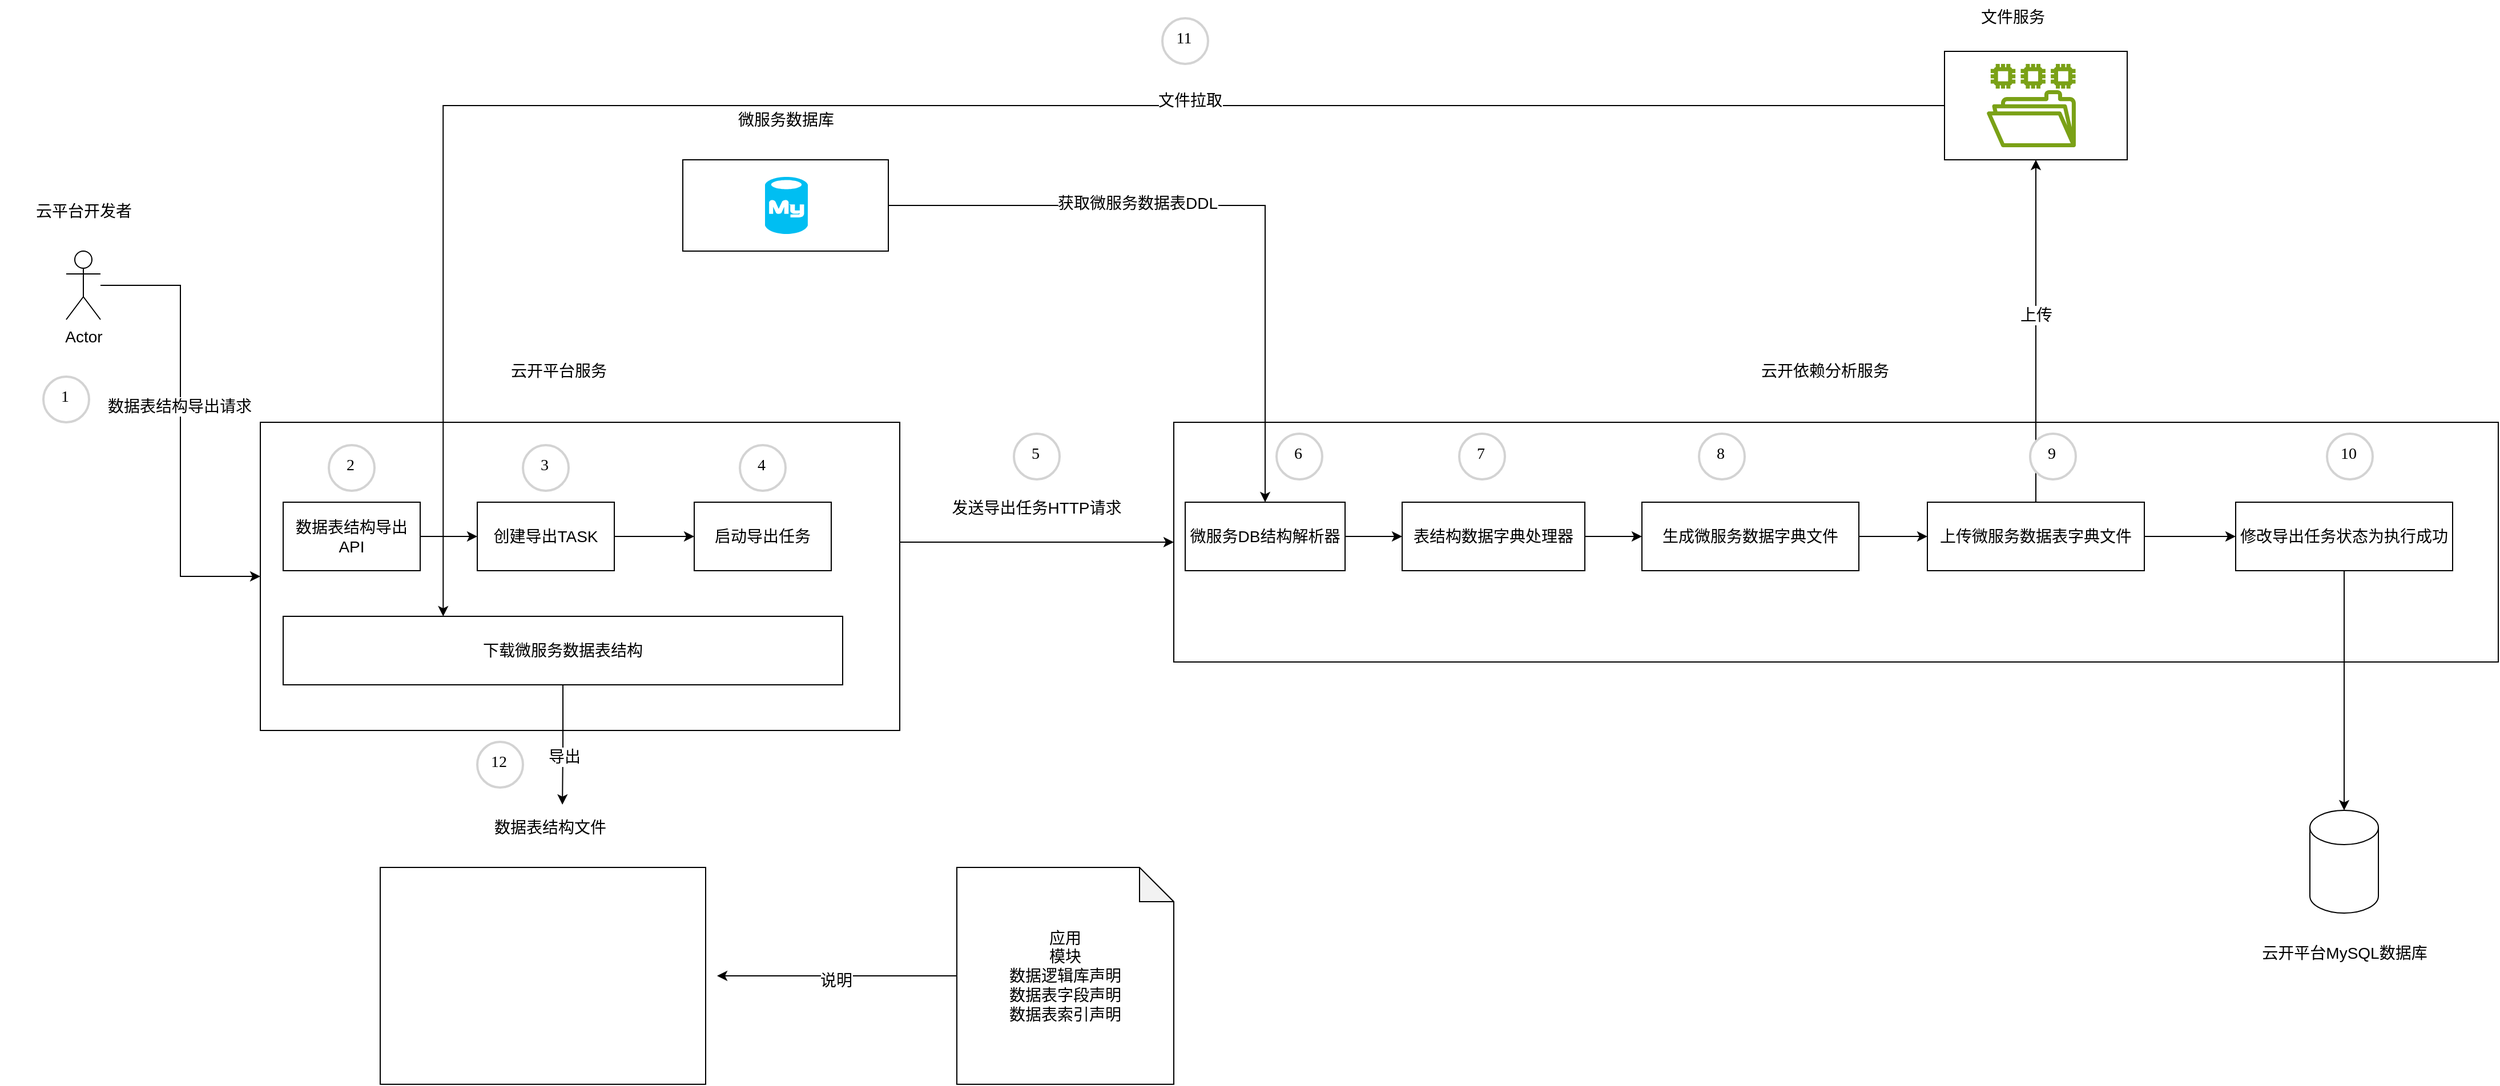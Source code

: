 <mxfile version="24.1.0" type="github">
  <diagram name="Page-1" id="nPVMMded_mv5H2UxPhq2">
    <mxGraphModel dx="2314" dy="1121" grid="1" gridSize="10" guides="1" tooltips="1" connect="1" arrows="1" fold="1" page="1" pageScale="1" pageWidth="827" pageHeight="1169" math="0" shadow="0">
      <root>
        <mxCell id="0" />
        <mxCell id="1" parent="0" />
        <mxCell id="wNURN1DBWPT55cct8M11-5" style="edgeStyle=orthogonalEdgeStyle;rounded=0;orthogonalLoop=1;jettySize=auto;html=1;entryX=0;entryY=0.5;entryDx=0;entryDy=0;fontSize=14;" edge="1" parent="1" source="wNURN1DBWPT55cct8M11-1" target="wNURN1DBWPT55cct8M11-3">
          <mxGeometry relative="1" as="geometry" />
        </mxCell>
        <mxCell id="wNURN1DBWPT55cct8M11-21" value="数据表结构导出请求" style="edgeLabel;html=1;align=center;verticalAlign=middle;resizable=0;points=[];fontSize=14;" vertex="1" connectable="0" parent="wNURN1DBWPT55cct8M11-5">
          <mxGeometry x="-0.112" y="-1" relative="1" as="geometry">
            <mxPoint as="offset" />
          </mxGeometry>
        </mxCell>
        <mxCell id="wNURN1DBWPT55cct8M11-1" value="Actor" style="shape=umlActor;verticalLabelPosition=bottom;verticalAlign=top;html=1;outlineConnect=0;fontSize=14;" vertex="1" parent="1">
          <mxGeometry x="100" y="250" width="30" height="60" as="geometry" />
        </mxCell>
        <mxCell id="wNURN1DBWPT55cct8M11-2" value="云平台开发者" style="text;html=1;align=center;verticalAlign=middle;whiteSpace=wrap;rounded=0;fontSize=14;" vertex="1" parent="1">
          <mxGeometry x="42.5" y="200" width="145" height="30" as="geometry" />
        </mxCell>
        <mxCell id="wNURN1DBWPT55cct8M11-14" style="edgeStyle=orthogonalEdgeStyle;rounded=0;orthogonalLoop=1;jettySize=auto;html=1;entryX=0;entryY=0.5;entryDx=0;entryDy=0;fontSize=14;" edge="1" parent="1" source="wNURN1DBWPT55cct8M11-3" target="wNURN1DBWPT55cct8M11-9">
          <mxGeometry relative="1" as="geometry">
            <Array as="points">
              <mxPoint x="890" y="505" />
              <mxPoint x="890" y="505" />
            </Array>
          </mxGeometry>
        </mxCell>
        <mxCell id="wNURN1DBWPT55cct8M11-3" value="" style="rounded=0;whiteSpace=wrap;html=1;fontSize=14;" vertex="1" parent="1">
          <mxGeometry x="270" y="400" width="560" height="270" as="geometry" />
        </mxCell>
        <mxCell id="wNURN1DBWPT55cct8M11-4" value="云开平台服务" style="text;html=1;align=center;verticalAlign=middle;whiteSpace=wrap;rounded=0;fontSize=14;" vertex="1" parent="1">
          <mxGeometry x="450.5" y="340" width="161" height="30" as="geometry" />
        </mxCell>
        <mxCell id="wNURN1DBWPT55cct8M11-16" value="" style="edgeStyle=orthogonalEdgeStyle;rounded=0;orthogonalLoop=1;jettySize=auto;html=1;fontSize=14;" edge="1" parent="1" source="wNURN1DBWPT55cct8M11-6" target="wNURN1DBWPT55cct8M11-7">
          <mxGeometry relative="1" as="geometry" />
        </mxCell>
        <mxCell id="wNURN1DBWPT55cct8M11-6" value="数据表结构导出API" style="rounded=0;whiteSpace=wrap;html=1;fontSize=14;" vertex="1" parent="1">
          <mxGeometry x="290" y="470" width="120" height="60" as="geometry" />
        </mxCell>
        <mxCell id="wNURN1DBWPT55cct8M11-17" value="" style="edgeStyle=orthogonalEdgeStyle;rounded=0;orthogonalLoop=1;jettySize=auto;html=1;fontSize=14;" edge="1" parent="1" source="wNURN1DBWPT55cct8M11-7" target="wNURN1DBWPT55cct8M11-8">
          <mxGeometry relative="1" as="geometry" />
        </mxCell>
        <mxCell id="wNURN1DBWPT55cct8M11-7" value="创建导出TASK" style="rounded=0;whiteSpace=wrap;html=1;fontSize=14;" vertex="1" parent="1">
          <mxGeometry x="460" y="470" width="120" height="60" as="geometry" />
        </mxCell>
        <mxCell id="wNURN1DBWPT55cct8M11-8" value="启动导出任务" style="rounded=0;whiteSpace=wrap;html=1;fontSize=14;" vertex="1" parent="1">
          <mxGeometry x="650" y="470" width="120" height="60" as="geometry" />
        </mxCell>
        <mxCell id="wNURN1DBWPT55cct8M11-9" value="" style="rounded=0;whiteSpace=wrap;html=1;fontSize=14;" vertex="1" parent="1">
          <mxGeometry x="1070" y="400" width="1160" height="210" as="geometry" />
        </mxCell>
        <mxCell id="wNURN1DBWPT55cct8M11-31" value="" style="edgeStyle=orthogonalEdgeStyle;rounded=0;orthogonalLoop=1;jettySize=auto;html=1;fontSize=14;" edge="1" parent="1" source="wNURN1DBWPT55cct8M11-10" target="wNURN1DBWPT55cct8M11-11">
          <mxGeometry relative="1" as="geometry" />
        </mxCell>
        <mxCell id="wNURN1DBWPT55cct8M11-10" value="微服务DB结构解析器" style="rounded=0;whiteSpace=wrap;html=1;fontSize=14;" vertex="1" parent="1">
          <mxGeometry x="1080" y="470" width="140" height="60" as="geometry" />
        </mxCell>
        <mxCell id="wNURN1DBWPT55cct8M11-32" value="" style="edgeStyle=orthogonalEdgeStyle;rounded=0;orthogonalLoop=1;jettySize=auto;html=1;fontSize=14;" edge="1" parent="1" source="wNURN1DBWPT55cct8M11-11" target="wNURN1DBWPT55cct8M11-12">
          <mxGeometry relative="1" as="geometry" />
        </mxCell>
        <mxCell id="wNURN1DBWPT55cct8M11-11" value="表结构数据字典处理器" style="rounded=0;whiteSpace=wrap;html=1;fontSize=14;" vertex="1" parent="1">
          <mxGeometry x="1270" y="470" width="160" height="60" as="geometry" />
        </mxCell>
        <mxCell id="wNURN1DBWPT55cct8M11-34" value="" style="edgeStyle=orthogonalEdgeStyle;rounded=0;orthogonalLoop=1;jettySize=auto;html=1;fontSize=14;" edge="1" parent="1" source="wNURN1DBWPT55cct8M11-12" target="wNURN1DBWPT55cct8M11-33">
          <mxGeometry relative="1" as="geometry" />
        </mxCell>
        <mxCell id="wNURN1DBWPT55cct8M11-12" value="生成微服务数据字典文件" style="rounded=0;whiteSpace=wrap;html=1;fontSize=14;" vertex="1" parent="1">
          <mxGeometry x="1480" y="470" width="190" height="60" as="geometry" />
        </mxCell>
        <mxCell id="wNURN1DBWPT55cct8M11-13" value="云开依赖分析服务" style="text;html=1;align=center;verticalAlign=middle;whiteSpace=wrap;rounded=0;fontSize=14;" vertex="1" parent="1">
          <mxGeometry x="1560" y="340" width="161" height="30" as="geometry" />
        </mxCell>
        <mxCell id="wNURN1DBWPT55cct8M11-15" value="发送导出任务HTTP请求" style="text;html=1;align=center;verticalAlign=middle;whiteSpace=wrap;rounded=0;fontSize=14;" vertex="1" parent="1">
          <mxGeometry x="850" y="460" width="200" height="30" as="geometry" />
        </mxCell>
        <mxCell id="wNURN1DBWPT55cct8M11-20" value="1" style="ellipse;whiteSpace=wrap;html=1;aspect=fixed;strokeWidth=2;fontFamily=Tahoma;spacingBottom=4;spacingRight=2;strokeColor=#d3d3d3;fontSize=14;" vertex="1" parent="1">
          <mxGeometry x="80" y="360" width="40" height="40" as="geometry" />
        </mxCell>
        <mxCell id="wNURN1DBWPT55cct8M11-22" value="2" style="ellipse;whiteSpace=wrap;html=1;aspect=fixed;strokeWidth=2;fontFamily=Tahoma;spacingBottom=4;spacingRight=2;strokeColor=#d3d3d3;fontSize=14;" vertex="1" parent="1">
          <mxGeometry x="330" y="420" width="40" height="40" as="geometry" />
        </mxCell>
        <mxCell id="wNURN1DBWPT55cct8M11-23" value="3" style="ellipse;whiteSpace=wrap;html=1;aspect=fixed;strokeWidth=2;fontFamily=Tahoma;spacingBottom=4;spacingRight=2;strokeColor=#d3d3d3;fontSize=14;" vertex="1" parent="1">
          <mxGeometry x="500" y="420" width="40" height="40" as="geometry" />
        </mxCell>
        <mxCell id="wNURN1DBWPT55cct8M11-24" value="4" style="ellipse;whiteSpace=wrap;html=1;aspect=fixed;strokeWidth=2;fontFamily=Tahoma;spacingBottom=4;spacingRight=2;strokeColor=#d3d3d3;fontSize=14;" vertex="1" parent="1">
          <mxGeometry x="690" y="420" width="40" height="40" as="geometry" />
        </mxCell>
        <mxCell id="wNURN1DBWPT55cct8M11-25" value="5" style="ellipse;whiteSpace=wrap;html=1;aspect=fixed;strokeWidth=2;fontFamily=Tahoma;spacingBottom=4;spacingRight=2;strokeColor=#d3d3d3;fontSize=14;" vertex="1" parent="1">
          <mxGeometry x="930" y="410" width="40" height="40" as="geometry" />
        </mxCell>
        <mxCell id="wNURN1DBWPT55cct8M11-29" style="edgeStyle=orthogonalEdgeStyle;rounded=0;orthogonalLoop=1;jettySize=auto;html=1;entryX=0.5;entryY=0;entryDx=0;entryDy=0;fontSize=14;" edge="1" parent="1" source="wNURN1DBWPT55cct8M11-26" target="wNURN1DBWPT55cct8M11-10">
          <mxGeometry relative="1" as="geometry" />
        </mxCell>
        <mxCell id="wNURN1DBWPT55cct8M11-30" value="获取微服务数据表DDL" style="edgeLabel;html=1;align=center;verticalAlign=middle;resizable=0;points=[];fontSize=14;" vertex="1" connectable="0" parent="wNURN1DBWPT55cct8M11-29">
          <mxGeometry x="-0.264" y="2" relative="1" as="geometry">
            <mxPoint x="1" as="offset" />
          </mxGeometry>
        </mxCell>
        <mxCell id="wNURN1DBWPT55cct8M11-26" value="" style="rounded=0;whiteSpace=wrap;html=1;fontSize=14;" vertex="1" parent="1">
          <mxGeometry x="640" y="170" width="180" height="80" as="geometry" />
        </mxCell>
        <mxCell id="wNURN1DBWPT55cct8M11-27" value="" style="verticalLabelPosition=bottom;html=1;verticalAlign=top;align=center;strokeColor=none;fillColor=#00BEF2;shape=mxgraph.azure.mysql_database;fontSize=14;" vertex="1" parent="1">
          <mxGeometry x="712" y="185" width="37.5" height="50" as="geometry" />
        </mxCell>
        <mxCell id="wNURN1DBWPT55cct8M11-28" value="微服务数据库" style="text;html=1;align=center;verticalAlign=middle;whiteSpace=wrap;rounded=0;fontSize=14;" vertex="1" parent="1">
          <mxGeometry x="685.38" y="120" width="90.75" height="30" as="geometry" />
        </mxCell>
        <mxCell id="wNURN1DBWPT55cct8M11-39" style="edgeStyle=orthogonalEdgeStyle;rounded=0;orthogonalLoop=1;jettySize=auto;html=1;entryX=0.5;entryY=1;entryDx=0;entryDy=0;fontSize=14;" edge="1" parent="1" source="wNURN1DBWPT55cct8M11-33" target="wNURN1DBWPT55cct8M11-36">
          <mxGeometry relative="1" as="geometry" />
        </mxCell>
        <mxCell id="wNURN1DBWPT55cct8M11-40" value="上传" style="edgeLabel;html=1;align=center;verticalAlign=middle;resizable=0;points=[];fontSize=14;" vertex="1" connectable="0" parent="wNURN1DBWPT55cct8M11-39">
          <mxGeometry x="0.093" y="1" relative="1" as="geometry">
            <mxPoint x="1" as="offset" />
          </mxGeometry>
        </mxCell>
        <mxCell id="wNURN1DBWPT55cct8M11-44" value="" style="edgeStyle=orthogonalEdgeStyle;rounded=0;orthogonalLoop=1;jettySize=auto;html=1;fontSize=14;" edge="1" parent="1" source="wNURN1DBWPT55cct8M11-33" target="wNURN1DBWPT55cct8M11-43">
          <mxGeometry relative="1" as="geometry" />
        </mxCell>
        <mxCell id="wNURN1DBWPT55cct8M11-33" value="上传微服务数据表字典文件" style="rounded=0;whiteSpace=wrap;html=1;fontSize=14;" vertex="1" parent="1">
          <mxGeometry x="1730" y="470" width="190" height="60" as="geometry" />
        </mxCell>
        <mxCell id="wNURN1DBWPT55cct8M11-36" value="" style="rounded=0;whiteSpace=wrap;html=1;fontSize=14;" vertex="1" parent="1">
          <mxGeometry x="1745" y="75" width="160" height="95" as="geometry" />
        </mxCell>
        <mxCell id="wNURN1DBWPT55cct8M11-37" value="" style="sketch=0;outlineConnect=0;fontColor=#232F3E;gradientColor=none;fillColor=#7AA116;strokeColor=none;dashed=0;verticalLabelPosition=bottom;verticalAlign=top;align=center;html=1;fontSize=14;fontStyle=0;aspect=fixed;pointerEvents=1;shape=mxgraph.aws4.file_system;" vertex="1" parent="1">
          <mxGeometry x="1782" y="86" width="78" height="73" as="geometry" />
        </mxCell>
        <mxCell id="wNURN1DBWPT55cct8M11-38" value="文件服务" style="text;html=1;align=center;verticalAlign=middle;whiteSpace=wrap;rounded=0;fontSize=14;" vertex="1" parent="1">
          <mxGeometry x="1775" y="30" width="60" height="30" as="geometry" />
        </mxCell>
        <mxCell id="wNURN1DBWPT55cct8M11-42" value="下载微服务数据表结构" style="rounded=0;whiteSpace=wrap;html=1;fontSize=14;" vertex="1" parent="1">
          <mxGeometry x="290" y="570" width="490" height="60" as="geometry" />
        </mxCell>
        <mxCell id="wNURN1DBWPT55cct8M11-43" value="修改导出任务状态为执行成功" style="rounded=0;whiteSpace=wrap;html=1;fontSize=14;" vertex="1" parent="1">
          <mxGeometry x="2000" y="470" width="190" height="60" as="geometry" />
        </mxCell>
        <mxCell id="wNURN1DBWPT55cct8M11-45" value="" style="shape=cylinder3;whiteSpace=wrap;html=1;boundedLbl=1;backgroundOutline=1;size=15;fontSize=14;" vertex="1" parent="1">
          <mxGeometry x="2065" y="740" width="60" height="90" as="geometry" />
        </mxCell>
        <mxCell id="wNURN1DBWPT55cct8M11-46" style="edgeStyle=orthogonalEdgeStyle;rounded=0;orthogonalLoop=1;jettySize=auto;html=1;entryX=0.5;entryY=0;entryDx=0;entryDy=0;entryPerimeter=0;fontSize=14;" edge="1" parent="1" source="wNURN1DBWPT55cct8M11-43" target="wNURN1DBWPT55cct8M11-45">
          <mxGeometry relative="1" as="geometry" />
        </mxCell>
        <mxCell id="wNURN1DBWPT55cct8M11-47" value="云开平台MySQL数据库" style="text;html=1;align=center;verticalAlign=middle;whiteSpace=wrap;rounded=0;fontSize=14;" vertex="1" parent="1">
          <mxGeometry x="2007.5" y="850" width="175" height="30" as="geometry" />
        </mxCell>
        <mxCell id="wNURN1DBWPT55cct8M11-49" value="" style="rounded=0;whiteSpace=wrap;html=1;fontSize=14;" vertex="1" parent="1">
          <mxGeometry x="375" y="790" width="285" height="190" as="geometry" />
        </mxCell>
        <mxCell id="wNURN1DBWPT55cct8M11-50" value="" style="shape=image;html=1;verticalAlign=top;verticalLabelPosition=bottom;labelBackgroundColor=#ffffff;imageAspect=0;aspect=fixed;image=https://cdn3.iconfinder.com/data/icons/document-icons-2/30/647714-excel-128.png;fontSize=14;" vertex="1" parent="1">
          <mxGeometry x="460" y="820" width="128" height="128" as="geometry" />
        </mxCell>
        <mxCell id="wNURN1DBWPT55cct8M11-51" value="数据表结构文件" style="text;html=1;align=center;verticalAlign=middle;whiteSpace=wrap;rounded=0;fontSize=14;" vertex="1" parent="1">
          <mxGeometry x="466" y="740" width="116" height="30" as="geometry" />
        </mxCell>
        <mxCell id="wNURN1DBWPT55cct8M11-52" style="edgeStyle=orthogonalEdgeStyle;rounded=0;orthogonalLoop=1;jettySize=auto;html=1;entryX=0.591;entryY=-0.167;entryDx=0;entryDy=0;entryPerimeter=0;fontSize=14;" edge="1" parent="1" source="wNURN1DBWPT55cct8M11-42" target="wNURN1DBWPT55cct8M11-51">
          <mxGeometry relative="1" as="geometry" />
        </mxCell>
        <mxCell id="wNURN1DBWPT55cct8M11-53" value="导出" style="edgeLabel;html=1;align=center;verticalAlign=middle;resizable=0;points=[];fontSize=14;" vertex="1" connectable="0" parent="wNURN1DBWPT55cct8M11-52">
          <mxGeometry x="0.213" y="1" relative="1" as="geometry">
            <mxPoint y="-1" as="offset" />
          </mxGeometry>
        </mxCell>
        <mxCell id="wNURN1DBWPT55cct8M11-55" style="edgeStyle=orthogonalEdgeStyle;rounded=0;orthogonalLoop=1;jettySize=auto;html=1;fontSize=14;" edge="1" parent="1" source="wNURN1DBWPT55cct8M11-54">
          <mxGeometry relative="1" as="geometry">
            <mxPoint x="670" y="885" as="targetPoint" />
          </mxGeometry>
        </mxCell>
        <mxCell id="wNURN1DBWPT55cct8M11-56" value="说明" style="edgeLabel;html=1;align=center;verticalAlign=middle;resizable=0;points=[];fontSize=14;" vertex="1" connectable="0" parent="wNURN1DBWPT55cct8M11-55">
          <mxGeometry x="0.012" y="3" relative="1" as="geometry">
            <mxPoint as="offset" />
          </mxGeometry>
        </mxCell>
        <mxCell id="wNURN1DBWPT55cct8M11-54" value="应用&lt;div style=&quot;font-size: 14px;&quot;&gt;模块&lt;/div&gt;&lt;div style=&quot;font-size: 14px;&quot;&gt;数据逻辑库声明&lt;/div&gt;&lt;div style=&quot;font-size: 14px;&quot;&gt;数据表字段声明&lt;/div&gt;&lt;div style=&quot;font-size: 14px;&quot;&gt;数据表索引声明&lt;/div&gt;" style="shape=note;whiteSpace=wrap;html=1;backgroundOutline=1;darkOpacity=0.05;fontSize=14;" vertex="1" parent="1">
          <mxGeometry x="880" y="790" width="190" height="190" as="geometry" />
        </mxCell>
        <mxCell id="wNURN1DBWPT55cct8M11-57" style="edgeStyle=orthogonalEdgeStyle;rounded=0;orthogonalLoop=1;jettySize=auto;html=1;entryX=0.286;entryY=0;entryDx=0;entryDy=0;entryPerimeter=0;fontSize=14;" edge="1" parent="1" source="wNURN1DBWPT55cct8M11-36" target="wNURN1DBWPT55cct8M11-42">
          <mxGeometry relative="1" as="geometry" />
        </mxCell>
        <mxCell id="wNURN1DBWPT55cct8M11-58" value="文件拉取" style="edgeLabel;html=1;align=center;verticalAlign=middle;resizable=0;points=[];fontSize=14;" vertex="1" connectable="0" parent="wNURN1DBWPT55cct8M11-57">
          <mxGeometry x="-0.25" y="-5" relative="1" as="geometry">
            <mxPoint as="offset" />
          </mxGeometry>
        </mxCell>
        <mxCell id="wNURN1DBWPT55cct8M11-59" value="6" style="ellipse;whiteSpace=wrap;html=1;aspect=fixed;strokeWidth=2;fontFamily=Tahoma;spacingBottom=4;spacingRight=2;strokeColor=#d3d3d3;fontSize=14;" vertex="1" parent="1">
          <mxGeometry x="1160" y="410" width="40" height="40" as="geometry" />
        </mxCell>
        <mxCell id="wNURN1DBWPT55cct8M11-60" value="7" style="ellipse;whiteSpace=wrap;html=1;aspect=fixed;strokeWidth=2;fontFamily=Tahoma;spacingBottom=4;spacingRight=2;strokeColor=#d3d3d3;fontSize=14;" vertex="1" parent="1">
          <mxGeometry x="1320" y="410" width="40" height="40" as="geometry" />
        </mxCell>
        <mxCell id="wNURN1DBWPT55cct8M11-61" value="8" style="ellipse;whiteSpace=wrap;html=1;aspect=fixed;strokeWidth=2;fontFamily=Tahoma;spacingBottom=4;spacingRight=2;strokeColor=#d3d3d3;fontSize=14;" vertex="1" parent="1">
          <mxGeometry x="1530" y="410" width="40" height="40" as="geometry" />
        </mxCell>
        <mxCell id="wNURN1DBWPT55cct8M11-62" value="9" style="ellipse;whiteSpace=wrap;html=1;aspect=fixed;strokeWidth=2;fontFamily=Tahoma;spacingBottom=4;spacingRight=2;strokeColor=#d3d3d3;fontSize=14;" vertex="1" parent="1">
          <mxGeometry x="1820" y="410" width="40" height="40" as="geometry" />
        </mxCell>
        <mxCell id="wNURN1DBWPT55cct8M11-63" value="10" style="ellipse;whiteSpace=wrap;html=1;aspect=fixed;strokeWidth=2;fontFamily=Tahoma;spacingBottom=4;spacingRight=2;strokeColor=#d3d3d3;fontSize=14;" vertex="1" parent="1">
          <mxGeometry x="2080" y="410" width="40" height="40" as="geometry" />
        </mxCell>
        <mxCell id="wNURN1DBWPT55cct8M11-64" value="12" style="ellipse;whiteSpace=wrap;html=1;aspect=fixed;strokeWidth=2;fontFamily=Tahoma;spacingBottom=4;spacingRight=2;strokeColor=#d3d3d3;fontSize=14;" vertex="1" parent="1">
          <mxGeometry x="460" y="680" width="40" height="40" as="geometry" />
        </mxCell>
        <mxCell id="wNURN1DBWPT55cct8M11-65" value="11" style="ellipse;whiteSpace=wrap;html=1;aspect=fixed;strokeWidth=2;fontFamily=Tahoma;spacingBottom=4;spacingRight=2;strokeColor=#d3d3d3;fontSize=14;" vertex="1" parent="1">
          <mxGeometry x="1060" y="46" width="40" height="40" as="geometry" />
        </mxCell>
      </root>
    </mxGraphModel>
  </diagram>
</mxfile>
